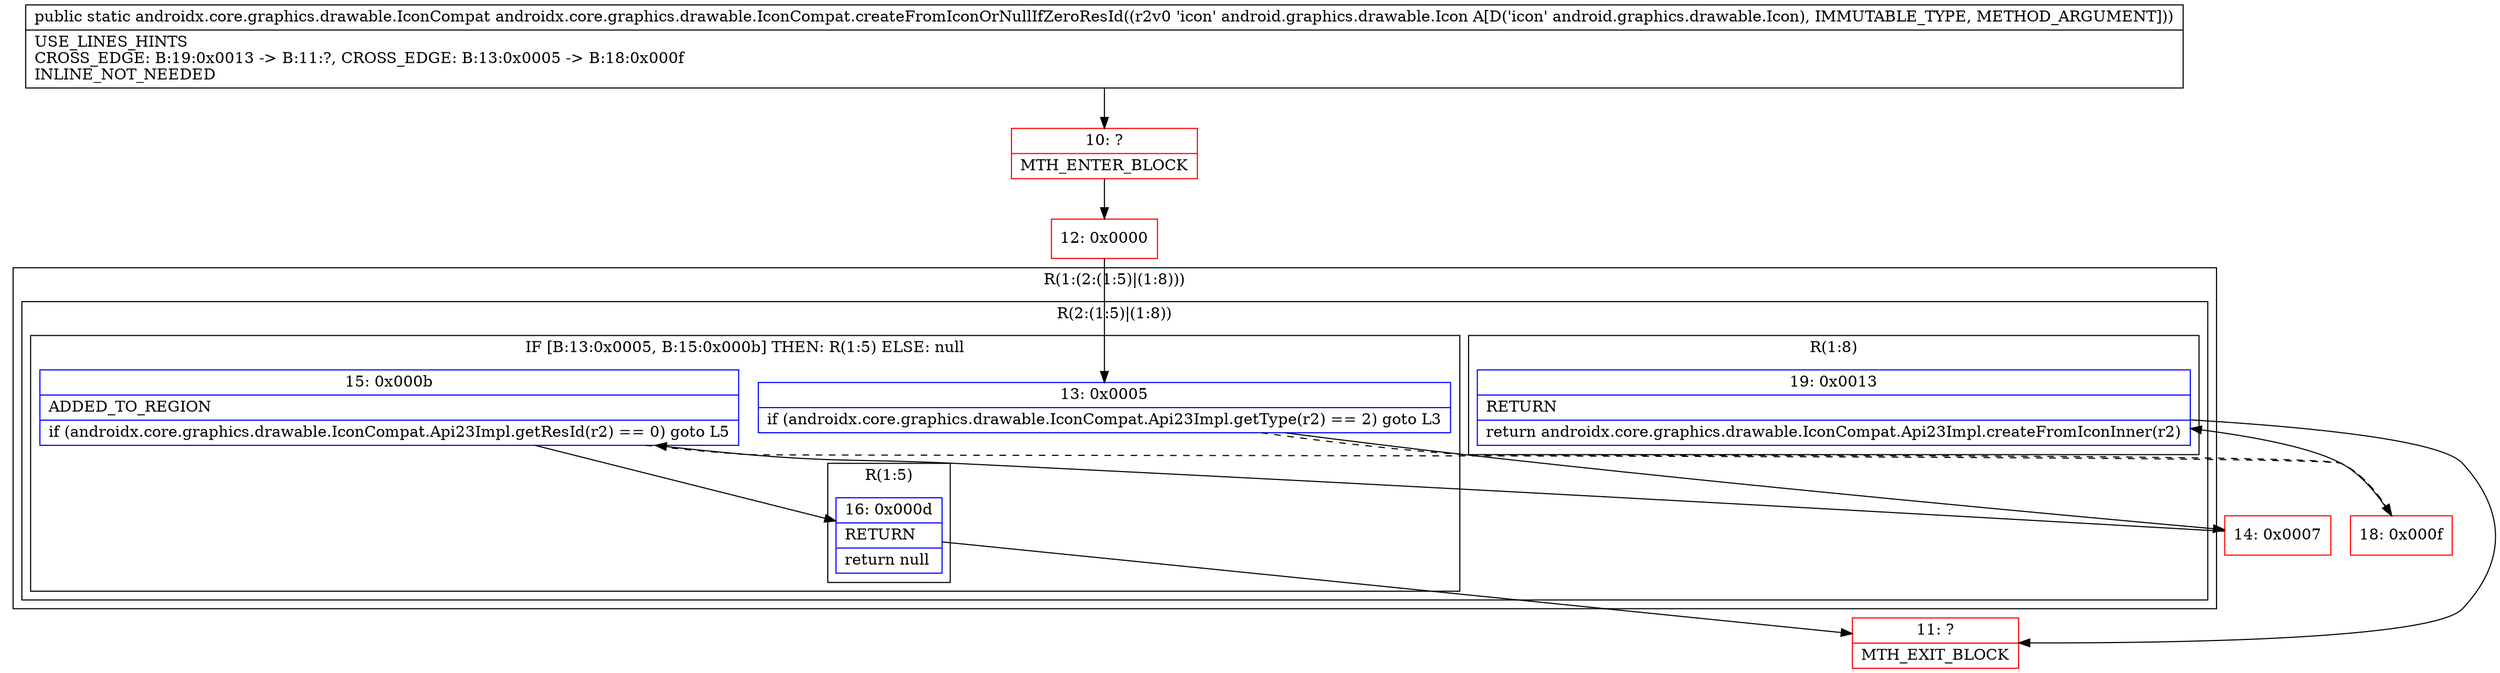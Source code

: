 digraph "CFG forandroidx.core.graphics.drawable.IconCompat.createFromIconOrNullIfZeroResId(Landroid\/graphics\/drawable\/Icon;)Landroidx\/core\/graphics\/drawable\/IconCompat;" {
subgraph cluster_Region_1977313723 {
label = "R(1:(2:(1:5)|(1:8)))";
node [shape=record,color=blue];
subgraph cluster_Region_577785242 {
label = "R(2:(1:5)|(1:8))";
node [shape=record,color=blue];
subgraph cluster_IfRegion_1018997143 {
label = "IF [B:13:0x0005, B:15:0x000b] THEN: R(1:5) ELSE: null";
node [shape=record,color=blue];
Node_13 [shape=record,label="{13\:\ 0x0005|if (androidx.core.graphics.drawable.IconCompat.Api23Impl.getType(r2) == 2) goto L3\l}"];
Node_15 [shape=record,label="{15\:\ 0x000b|ADDED_TO_REGION\l|if (androidx.core.graphics.drawable.IconCompat.Api23Impl.getResId(r2) == 0) goto L5\l}"];
subgraph cluster_Region_549757599 {
label = "R(1:5)";
node [shape=record,color=blue];
Node_16 [shape=record,label="{16\:\ 0x000d|RETURN\l|return null\l}"];
}
}
subgraph cluster_Region_243040653 {
label = "R(1:8)";
node [shape=record,color=blue];
Node_19 [shape=record,label="{19\:\ 0x0013|RETURN\l|return androidx.core.graphics.drawable.IconCompat.Api23Impl.createFromIconInner(r2)\l}"];
}
}
}
Node_10 [shape=record,color=red,label="{10\:\ ?|MTH_ENTER_BLOCK\l}"];
Node_12 [shape=record,color=red,label="{12\:\ 0x0000}"];
Node_14 [shape=record,color=red,label="{14\:\ 0x0007}"];
Node_11 [shape=record,color=red,label="{11\:\ ?|MTH_EXIT_BLOCK\l}"];
Node_18 [shape=record,color=red,label="{18\:\ 0x000f}"];
MethodNode[shape=record,label="{public static androidx.core.graphics.drawable.IconCompat androidx.core.graphics.drawable.IconCompat.createFromIconOrNullIfZeroResId((r2v0 'icon' android.graphics.drawable.Icon A[D('icon' android.graphics.drawable.Icon), IMMUTABLE_TYPE, METHOD_ARGUMENT]))  | USE_LINES_HINTS\lCROSS_EDGE: B:19:0x0013 \-\> B:11:?, CROSS_EDGE: B:13:0x0005 \-\> B:18:0x000f\lINLINE_NOT_NEEDED\l}"];
MethodNode -> Node_10;Node_13 -> Node_14;
Node_13 -> Node_18[style=dashed];
Node_15 -> Node_16;
Node_15 -> Node_18[style=dashed];
Node_16 -> Node_11;
Node_19 -> Node_11;
Node_10 -> Node_12;
Node_12 -> Node_13;
Node_14 -> Node_15;
Node_18 -> Node_19;
}

